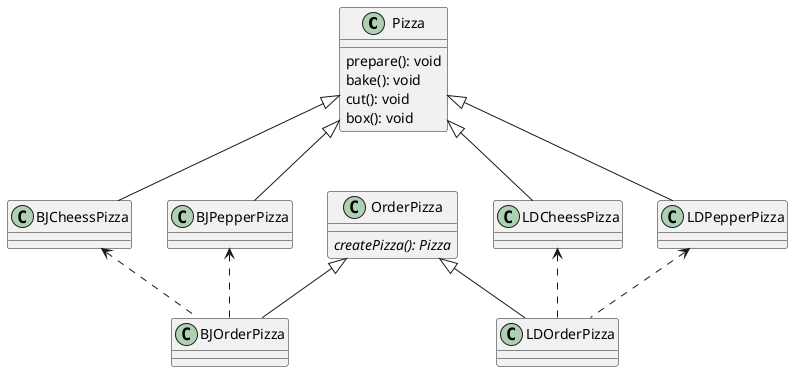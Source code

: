 @startuml
class Pizza{
prepare(): void
bake(): void
cut(): void
box(): void

}

class BJCheessPizza {
}
class BJPepperPizza{
}
class LDCheessPizza{
}
class LDPepperPizza{
}

class OrderPizza{
{abstract} createPizza(): Pizza
}

class LDOrderPizza{
}
class BJOrderPizza{
}

Pizza <|-- BJCheessPizza
Pizza <|-- BJPepperPizza
Pizza <|-- LDCheessPizza
Pizza <|-- LDPepperPizza
LDCheessPizza <.. LDOrderPizza
LDPepperPizza <.. LDOrderPizza
BJCheessPizza <.. BJOrderPizza
BJPepperPizza <.. BJOrderPizza
OrderPizza <|-- BJOrderPizza
OrderPizza <|-- LDOrderPizza

@enduml